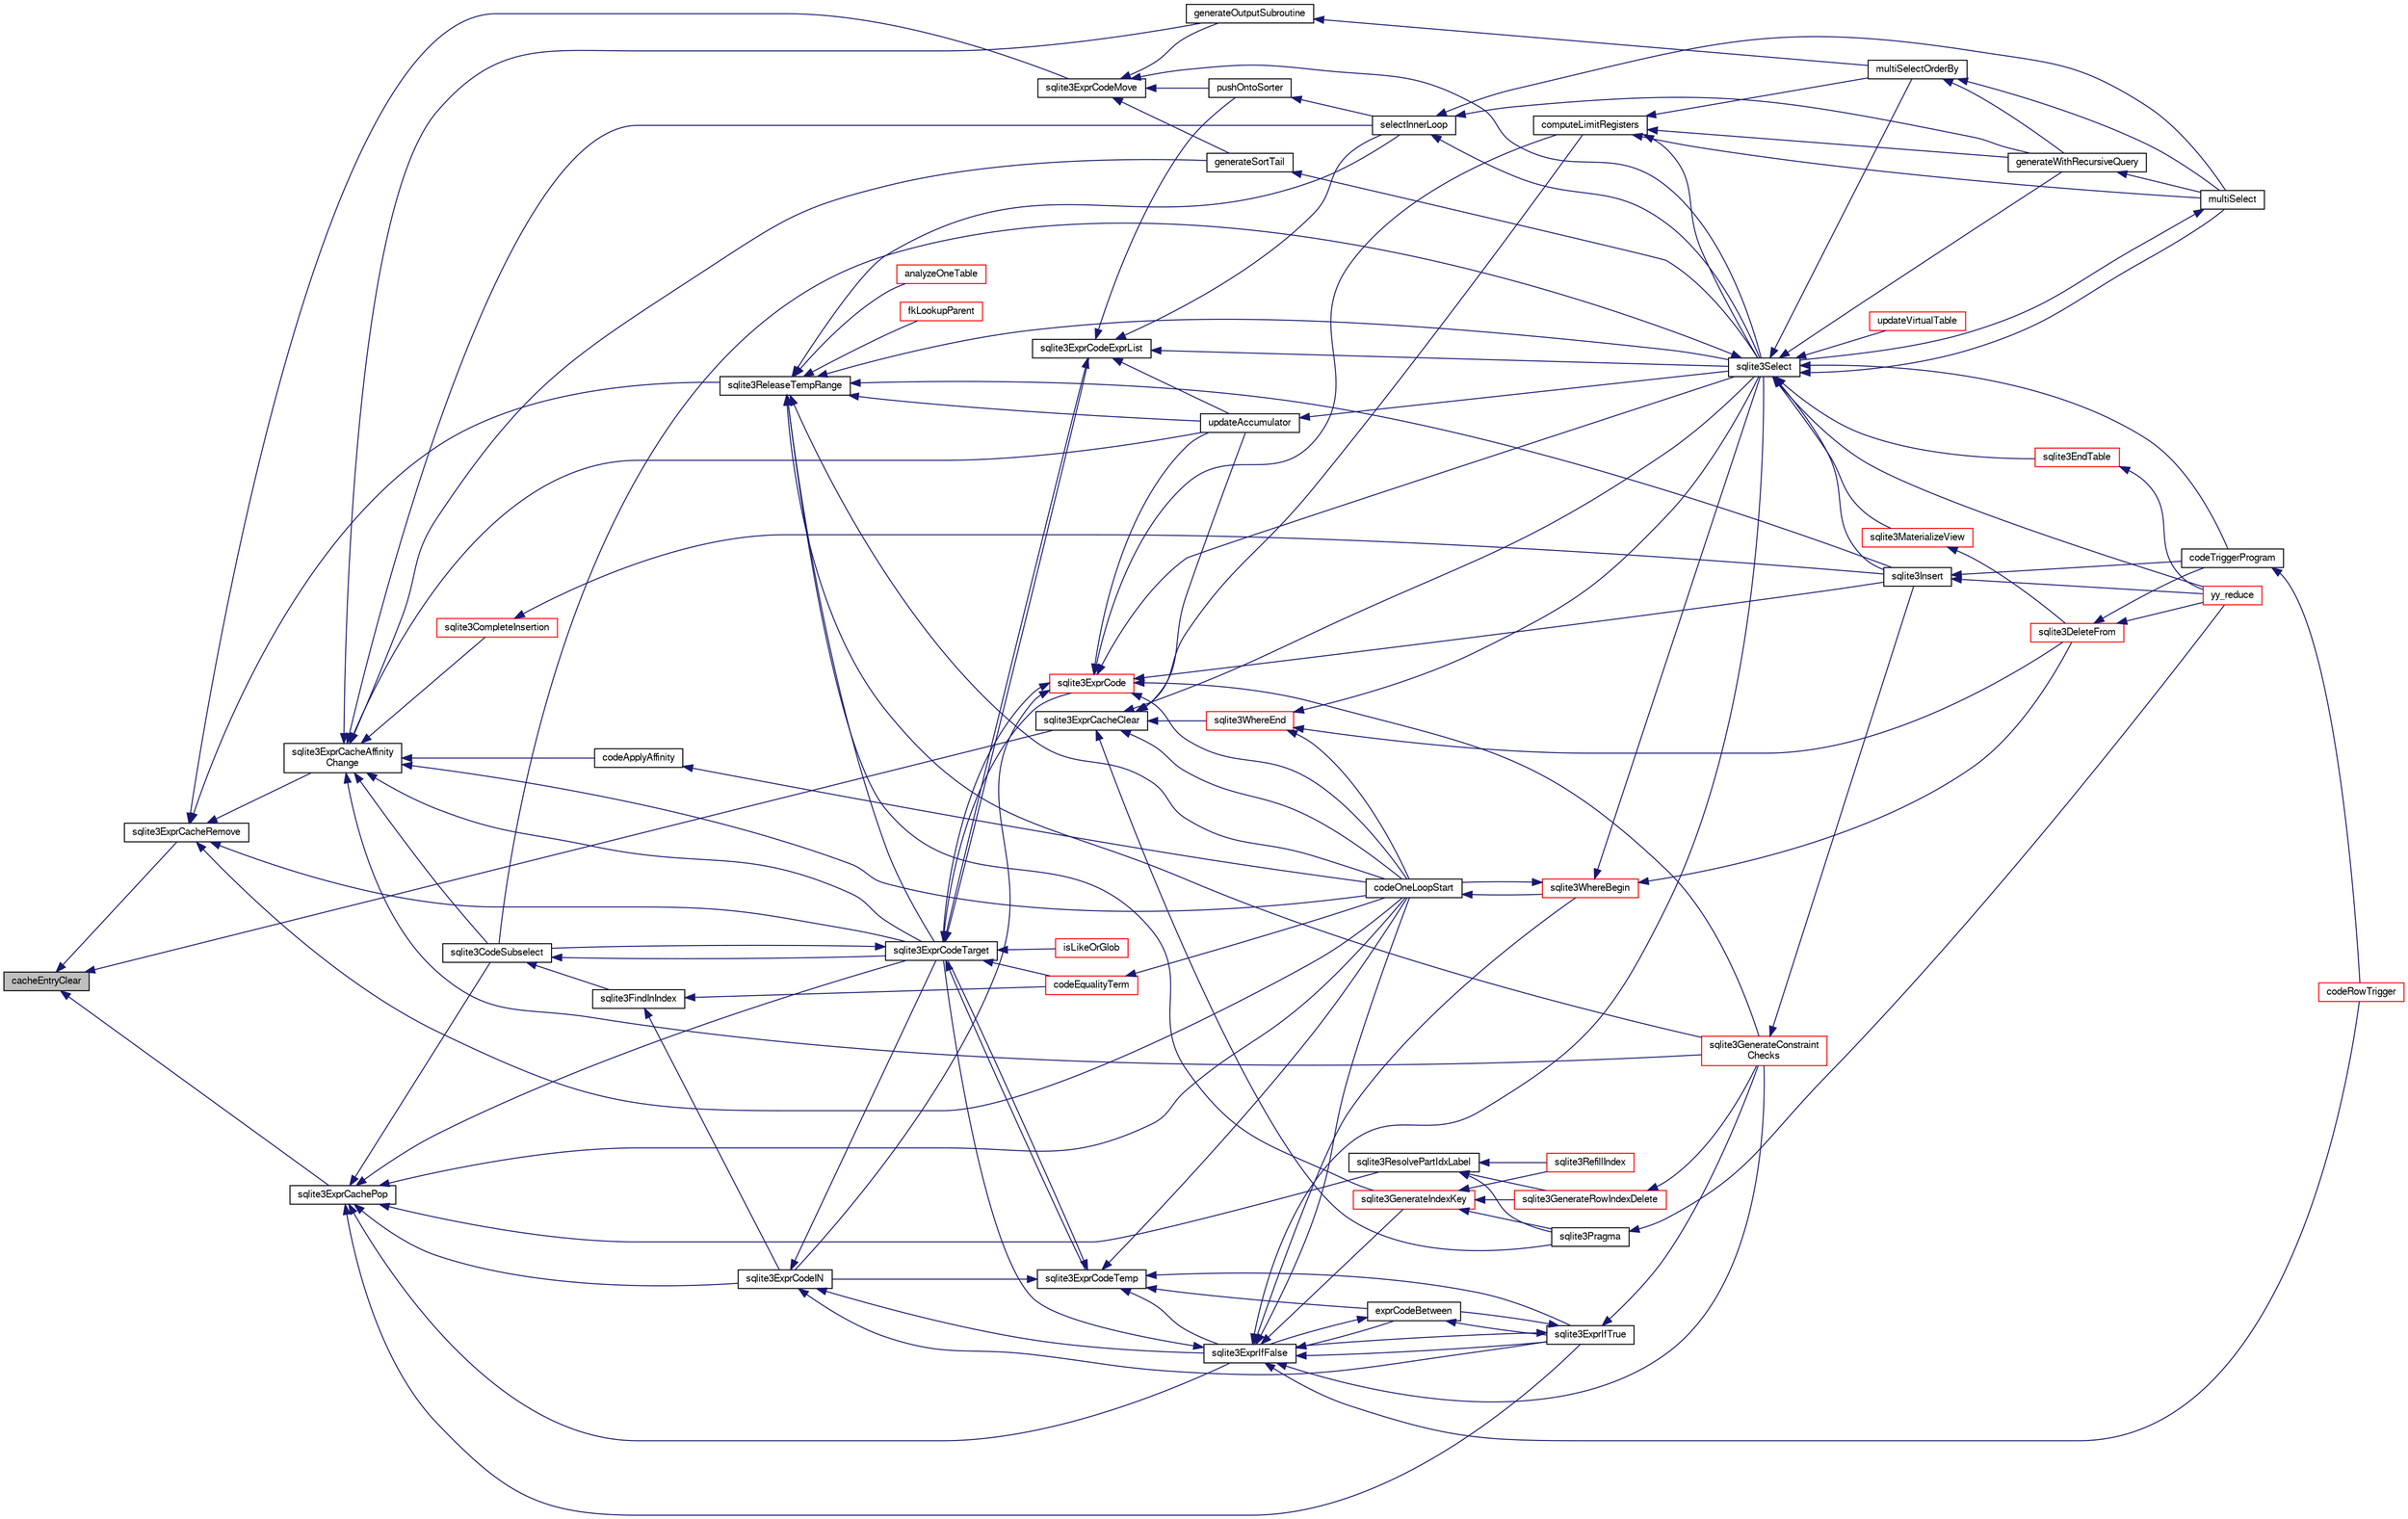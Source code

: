 digraph "cacheEntryClear"
{
  edge [fontname="FreeSans",fontsize="10",labelfontname="FreeSans",labelfontsize="10"];
  node [fontname="FreeSans",fontsize="10",shape=record];
  rankdir="LR";
  Node33700 [label="cacheEntryClear",height=0.2,width=0.4,color="black", fillcolor="grey75", style="filled", fontcolor="black"];
  Node33700 -> Node33701 [dir="back",color="midnightblue",fontsize="10",style="solid",fontname="FreeSans"];
  Node33701 [label="sqlite3ExprCacheRemove",height=0.2,width=0.4,color="black", fillcolor="white", style="filled",URL="$sqlite3_8c.html#a8b53d9568d9b40b6fc39428b3a19bc5d"];
  Node33701 -> Node33702 [dir="back",color="midnightblue",fontsize="10",style="solid",fontname="FreeSans"];
  Node33702 [label="sqlite3ExprCacheAffinity\lChange",height=0.2,width=0.4,color="black", fillcolor="white", style="filled",URL="$sqlite3_8c.html#ae2ddbefd00ac32ed8a46309e7dc19a2e"];
  Node33702 -> Node33703 [dir="back",color="midnightblue",fontsize="10",style="solid",fontname="FreeSans"];
  Node33703 [label="sqlite3CodeSubselect",height=0.2,width=0.4,color="black", fillcolor="white", style="filled",URL="$sqlite3_8c.html#aa69b46d2204a1d1b110107a1be12ee0c"];
  Node33703 -> Node33704 [dir="back",color="midnightblue",fontsize="10",style="solid",fontname="FreeSans"];
  Node33704 [label="sqlite3FindInIndex",height=0.2,width=0.4,color="black", fillcolor="white", style="filled",URL="$sqlite3_8c.html#af7d8c56ab0231f44bb5f87b3fafeffb2"];
  Node33704 -> Node33705 [dir="back",color="midnightblue",fontsize="10",style="solid",fontname="FreeSans"];
  Node33705 [label="sqlite3ExprCodeIN",height=0.2,width=0.4,color="black", fillcolor="white", style="filled",URL="$sqlite3_8c.html#ad9cf4f5b5ffb90c24a4a0900c8626193"];
  Node33705 -> Node33706 [dir="back",color="midnightblue",fontsize="10",style="solid",fontname="FreeSans"];
  Node33706 [label="sqlite3ExprCodeTarget",height=0.2,width=0.4,color="black", fillcolor="white", style="filled",URL="$sqlite3_8c.html#a4f308397a0a3ed299ed31aaa1ae2a293"];
  Node33706 -> Node33703 [dir="back",color="midnightblue",fontsize="10",style="solid",fontname="FreeSans"];
  Node33706 -> Node33707 [dir="back",color="midnightblue",fontsize="10",style="solid",fontname="FreeSans"];
  Node33707 [label="sqlite3ExprCodeTemp",height=0.2,width=0.4,color="black", fillcolor="white", style="filled",URL="$sqlite3_8c.html#a3bc5c1ccb3c5851847e2aeb4a84ae1fc"];
  Node33707 -> Node33705 [dir="back",color="midnightblue",fontsize="10",style="solid",fontname="FreeSans"];
  Node33707 -> Node33706 [dir="back",color="midnightblue",fontsize="10",style="solid",fontname="FreeSans"];
  Node33707 -> Node33708 [dir="back",color="midnightblue",fontsize="10",style="solid",fontname="FreeSans"];
  Node33708 [label="exprCodeBetween",height=0.2,width=0.4,color="black", fillcolor="white", style="filled",URL="$sqlite3_8c.html#abd053493214542bca8f406f42145d173"];
  Node33708 -> Node33709 [dir="back",color="midnightblue",fontsize="10",style="solid",fontname="FreeSans"];
  Node33709 [label="sqlite3ExprIfTrue",height=0.2,width=0.4,color="black", fillcolor="white", style="filled",URL="$sqlite3_8c.html#ad93a55237c23e1b743ab1f59df1a1444"];
  Node33709 -> Node33708 [dir="back",color="midnightblue",fontsize="10",style="solid",fontname="FreeSans"];
  Node33709 -> Node33710 [dir="back",color="midnightblue",fontsize="10",style="solid",fontname="FreeSans"];
  Node33710 [label="sqlite3ExprIfFalse",height=0.2,width=0.4,color="black", fillcolor="white", style="filled",URL="$sqlite3_8c.html#af97ecccb5d56e321e118414b08f65b71"];
  Node33710 -> Node33706 [dir="back",color="midnightblue",fontsize="10",style="solid",fontname="FreeSans"];
  Node33710 -> Node33708 [dir="back",color="midnightblue",fontsize="10",style="solid",fontname="FreeSans"];
  Node33710 -> Node33709 [dir="back",color="midnightblue",fontsize="10",style="solid",fontname="FreeSans"];
  Node33710 -> Node33711 [dir="back",color="midnightblue",fontsize="10",style="solid",fontname="FreeSans"];
  Node33711 [label="sqlite3GenerateIndexKey",height=0.2,width=0.4,color="red", fillcolor="white", style="filled",URL="$sqlite3_8c.html#ab85ac93d5c5e6760f45f07897be7f272"];
  Node33711 -> Node33712 [dir="back",color="midnightblue",fontsize="10",style="solid",fontname="FreeSans"];
  Node33712 [label="sqlite3RefillIndex",height=0.2,width=0.4,color="red", fillcolor="white", style="filled",URL="$sqlite3_8c.html#a17be5b679d9181b961ea9ba4a18d4f80"];
  Node33711 -> Node33723 [dir="back",color="midnightblue",fontsize="10",style="solid",fontname="FreeSans"];
  Node33723 [label="sqlite3GenerateRowIndexDelete",height=0.2,width=0.4,color="red", fillcolor="white", style="filled",URL="$sqlite3_8c.html#a09c23ae08a7c469d62705f067d7a2135"];
  Node33723 -> Node33737 [dir="back",color="midnightblue",fontsize="10",style="solid",fontname="FreeSans"];
  Node33737 [label="sqlite3GenerateConstraint\lChecks",height=0.2,width=0.4,color="red", fillcolor="white", style="filled",URL="$sqlite3_8c.html#aef639c1e6a0c0a67ca6e7690ad931bd2"];
  Node33737 -> Node33735 [dir="back",color="midnightblue",fontsize="10",style="solid",fontname="FreeSans"];
  Node33735 [label="sqlite3Insert",height=0.2,width=0.4,color="black", fillcolor="white", style="filled",URL="$sqlite3_8c.html#a5b17c9c2000bae6bdff8e6be48d7dc2b"];
  Node33735 -> Node33728 [dir="back",color="midnightblue",fontsize="10",style="solid",fontname="FreeSans"];
  Node33728 [label="codeTriggerProgram",height=0.2,width=0.4,color="black", fillcolor="white", style="filled",URL="$sqlite3_8c.html#a120801f59d9281d201d2ff4b2606836e"];
  Node33728 -> Node33729 [dir="back",color="midnightblue",fontsize="10",style="solid",fontname="FreeSans"];
  Node33729 [label="codeRowTrigger",height=0.2,width=0.4,color="red", fillcolor="white", style="filled",URL="$sqlite3_8c.html#a463cea5aaaf388b560b206570a0022fc"];
  Node33735 -> Node33715 [dir="back",color="midnightblue",fontsize="10",style="solid",fontname="FreeSans"];
  Node33715 [label="yy_reduce",height=0.2,width=0.4,color="red", fillcolor="white", style="filled",URL="$sqlite3_8c.html#a7c419a9b25711c666a9a2449ef377f14"];
  Node33711 -> Node33738 [dir="back",color="midnightblue",fontsize="10",style="solid",fontname="FreeSans"];
  Node33738 [label="sqlite3Pragma",height=0.2,width=0.4,color="black", fillcolor="white", style="filled",URL="$sqlite3_8c.html#a111391370f58f8e6a6eca51fd34d62ed"];
  Node33738 -> Node33715 [dir="back",color="midnightblue",fontsize="10",style="solid",fontname="FreeSans"];
  Node33710 -> Node33737 [dir="back",color="midnightblue",fontsize="10",style="solid",fontname="FreeSans"];
  Node33710 -> Node33743 [dir="back",color="midnightblue",fontsize="10",style="solid",fontname="FreeSans"];
  Node33743 [label="sqlite3Select",height=0.2,width=0.4,color="black", fillcolor="white", style="filled",URL="$sqlite3_8c.html#a2465ee8c956209ba4b272477b7c21a45"];
  Node33743 -> Node33703 [dir="back",color="midnightblue",fontsize="10",style="solid",fontname="FreeSans"];
  Node33743 -> Node33718 [dir="back",color="midnightblue",fontsize="10",style="solid",fontname="FreeSans"];
  Node33718 [label="sqlite3EndTable",height=0.2,width=0.4,color="red", fillcolor="white", style="filled",URL="$sqlite3_8c.html#a7b5f2c66c0f0b6f819d970ca389768b0"];
  Node33718 -> Node33715 [dir="back",color="midnightblue",fontsize="10",style="solid",fontname="FreeSans"];
  Node33743 -> Node33744 [dir="back",color="midnightblue",fontsize="10",style="solid",fontname="FreeSans"];
  Node33744 [label="sqlite3MaterializeView",height=0.2,width=0.4,color="red", fillcolor="white", style="filled",URL="$sqlite3_8c.html#a4557984b0b75f998fb0c3f231c9b1def"];
  Node33744 -> Node33725 [dir="back",color="midnightblue",fontsize="10",style="solid",fontname="FreeSans"];
  Node33725 [label="sqlite3DeleteFrom",height=0.2,width=0.4,color="red", fillcolor="white", style="filled",URL="$sqlite3_8c.html#ab9b4b45349188b49eabb23f94608a091"];
  Node33725 -> Node33728 [dir="back",color="midnightblue",fontsize="10",style="solid",fontname="FreeSans"];
  Node33725 -> Node33715 [dir="back",color="midnightblue",fontsize="10",style="solid",fontname="FreeSans"];
  Node33743 -> Node33735 [dir="back",color="midnightblue",fontsize="10",style="solid",fontname="FreeSans"];
  Node33743 -> Node33745 [dir="back",color="midnightblue",fontsize="10",style="solid",fontname="FreeSans"];
  Node33745 [label="generateWithRecursiveQuery",height=0.2,width=0.4,color="black", fillcolor="white", style="filled",URL="$sqlite3_8c.html#ade2c3663fa9c3b9676507984b9483942"];
  Node33745 -> Node33746 [dir="back",color="midnightblue",fontsize="10",style="solid",fontname="FreeSans"];
  Node33746 [label="multiSelect",height=0.2,width=0.4,color="black", fillcolor="white", style="filled",URL="$sqlite3_8c.html#a6456c61f3d9b2389738753cedfa24fa7"];
  Node33746 -> Node33743 [dir="back",color="midnightblue",fontsize="10",style="solid",fontname="FreeSans"];
  Node33743 -> Node33746 [dir="back",color="midnightblue",fontsize="10",style="solid",fontname="FreeSans"];
  Node33743 -> Node33747 [dir="back",color="midnightblue",fontsize="10",style="solid",fontname="FreeSans"];
  Node33747 [label="multiSelectOrderBy",height=0.2,width=0.4,color="black", fillcolor="white", style="filled",URL="$sqlite3_8c.html#afcdb8488c6f4dfdadaf9f04bca35b808"];
  Node33747 -> Node33745 [dir="back",color="midnightblue",fontsize="10",style="solid",fontname="FreeSans"];
  Node33747 -> Node33746 [dir="back",color="midnightblue",fontsize="10",style="solid",fontname="FreeSans"];
  Node33743 -> Node33728 [dir="back",color="midnightblue",fontsize="10",style="solid",fontname="FreeSans"];
  Node33743 -> Node33748 [dir="back",color="midnightblue",fontsize="10",style="solid",fontname="FreeSans"];
  Node33748 [label="updateVirtualTable",height=0.2,width=0.4,color="red", fillcolor="white", style="filled",URL="$sqlite3_8c.html#a740220531db9293c39a2cdd7da3f74e1"];
  Node33743 -> Node33715 [dir="back",color="midnightblue",fontsize="10",style="solid",fontname="FreeSans"];
  Node33710 -> Node33729 [dir="back",color="midnightblue",fontsize="10",style="solid",fontname="FreeSans"];
  Node33710 -> Node33749 [dir="back",color="midnightblue",fontsize="10",style="solid",fontname="FreeSans"];
  Node33749 [label="codeOneLoopStart",height=0.2,width=0.4,color="black", fillcolor="white", style="filled",URL="$sqlite3_8c.html#aa868875120b151c169cc79139ed6e008"];
  Node33749 -> Node33740 [dir="back",color="midnightblue",fontsize="10",style="solid",fontname="FreeSans"];
  Node33740 [label="sqlite3WhereBegin",height=0.2,width=0.4,color="red", fillcolor="white", style="filled",URL="$sqlite3_8c.html#acad049f5c9a96a8118cffd5e5ce89f7c"];
  Node33740 -> Node33725 [dir="back",color="midnightblue",fontsize="10",style="solid",fontname="FreeSans"];
  Node33740 -> Node33743 [dir="back",color="midnightblue",fontsize="10",style="solid",fontname="FreeSans"];
  Node33740 -> Node33749 [dir="back",color="midnightblue",fontsize="10",style="solid",fontname="FreeSans"];
  Node33710 -> Node33740 [dir="back",color="midnightblue",fontsize="10",style="solid",fontname="FreeSans"];
  Node33709 -> Node33737 [dir="back",color="midnightblue",fontsize="10",style="solid",fontname="FreeSans"];
  Node33708 -> Node33710 [dir="back",color="midnightblue",fontsize="10",style="solid",fontname="FreeSans"];
  Node33707 -> Node33709 [dir="back",color="midnightblue",fontsize="10",style="solid",fontname="FreeSans"];
  Node33707 -> Node33710 [dir="back",color="midnightblue",fontsize="10",style="solid",fontname="FreeSans"];
  Node33707 -> Node33749 [dir="back",color="midnightblue",fontsize="10",style="solid",fontname="FreeSans"];
  Node33706 -> Node33750 [dir="back",color="midnightblue",fontsize="10",style="solid",fontname="FreeSans"];
  Node33750 [label="sqlite3ExprCode",height=0.2,width=0.4,color="red", fillcolor="white", style="filled",URL="$sqlite3_8c.html#a75f270fb0b111b86924cca4ea507b417"];
  Node33750 -> Node33705 [dir="back",color="midnightblue",fontsize="10",style="solid",fontname="FreeSans"];
  Node33750 -> Node33706 [dir="back",color="midnightblue",fontsize="10",style="solid",fontname="FreeSans"];
  Node33750 -> Node33735 [dir="back",color="midnightblue",fontsize="10",style="solid",fontname="FreeSans"];
  Node33750 -> Node33737 [dir="back",color="midnightblue",fontsize="10",style="solid",fontname="FreeSans"];
  Node33750 -> Node33757 [dir="back",color="midnightblue",fontsize="10",style="solid",fontname="FreeSans"];
  Node33757 [label="computeLimitRegisters",height=0.2,width=0.4,color="black", fillcolor="white", style="filled",URL="$sqlite3_8c.html#ae9d37055e4905929b6f6cda5461e2f37"];
  Node33757 -> Node33745 [dir="back",color="midnightblue",fontsize="10",style="solid",fontname="FreeSans"];
  Node33757 -> Node33746 [dir="back",color="midnightblue",fontsize="10",style="solid",fontname="FreeSans"];
  Node33757 -> Node33747 [dir="back",color="midnightblue",fontsize="10",style="solid",fontname="FreeSans"];
  Node33757 -> Node33743 [dir="back",color="midnightblue",fontsize="10",style="solid",fontname="FreeSans"];
  Node33750 -> Node33758 [dir="back",color="midnightblue",fontsize="10",style="solid",fontname="FreeSans"];
  Node33758 [label="updateAccumulator",height=0.2,width=0.4,color="black", fillcolor="white", style="filled",URL="$sqlite3_8c.html#a1681660dd3ecd50c8727d6e56a537bd9"];
  Node33758 -> Node33743 [dir="back",color="midnightblue",fontsize="10",style="solid",fontname="FreeSans"];
  Node33750 -> Node33743 [dir="back",color="midnightblue",fontsize="10",style="solid",fontname="FreeSans"];
  Node33750 -> Node33749 [dir="back",color="midnightblue",fontsize="10",style="solid",fontname="FreeSans"];
  Node33706 -> Node33759 [dir="back",color="midnightblue",fontsize="10",style="solid",fontname="FreeSans"];
  Node33759 [label="sqlite3ExprCodeExprList",height=0.2,width=0.4,color="black", fillcolor="white", style="filled",URL="$sqlite3_8c.html#a05b2b3dc3de7565de24eb3a2ff4e9566"];
  Node33759 -> Node33706 [dir="back",color="midnightblue",fontsize="10",style="solid",fontname="FreeSans"];
  Node33759 -> Node33760 [dir="back",color="midnightblue",fontsize="10",style="solid",fontname="FreeSans"];
  Node33760 [label="pushOntoSorter",height=0.2,width=0.4,color="black", fillcolor="white", style="filled",URL="$sqlite3_8c.html#a4555397beb584a386e7739cf022a6651"];
  Node33760 -> Node33761 [dir="back",color="midnightblue",fontsize="10",style="solid",fontname="FreeSans"];
  Node33761 [label="selectInnerLoop",height=0.2,width=0.4,color="black", fillcolor="white", style="filled",URL="$sqlite3_8c.html#ababe0933661ebe67eb0e6074bb1fd411"];
  Node33761 -> Node33745 [dir="back",color="midnightblue",fontsize="10",style="solid",fontname="FreeSans"];
  Node33761 -> Node33746 [dir="back",color="midnightblue",fontsize="10",style="solid",fontname="FreeSans"];
  Node33761 -> Node33743 [dir="back",color="midnightblue",fontsize="10",style="solid",fontname="FreeSans"];
  Node33759 -> Node33761 [dir="back",color="midnightblue",fontsize="10",style="solid",fontname="FreeSans"];
  Node33759 -> Node33758 [dir="back",color="midnightblue",fontsize="10",style="solid",fontname="FreeSans"];
  Node33759 -> Node33743 [dir="back",color="midnightblue",fontsize="10",style="solid",fontname="FreeSans"];
  Node33706 -> Node33762 [dir="back",color="midnightblue",fontsize="10",style="solid",fontname="FreeSans"];
  Node33762 [label="isLikeOrGlob",height=0.2,width=0.4,color="red", fillcolor="white", style="filled",URL="$sqlite3_8c.html#a6c38e495198bf8976f68d1a6ebd74a50"];
  Node33706 -> Node33771 [dir="back",color="midnightblue",fontsize="10",style="solid",fontname="FreeSans"];
  Node33771 [label="codeEqualityTerm",height=0.2,width=0.4,color="red", fillcolor="white", style="filled",URL="$sqlite3_8c.html#ad88a57073f031452c9843e97f15acc47"];
  Node33771 -> Node33749 [dir="back",color="midnightblue",fontsize="10",style="solid",fontname="FreeSans"];
  Node33705 -> Node33709 [dir="back",color="midnightblue",fontsize="10",style="solid",fontname="FreeSans"];
  Node33705 -> Node33710 [dir="back",color="midnightblue",fontsize="10",style="solid",fontname="FreeSans"];
  Node33704 -> Node33771 [dir="back",color="midnightblue",fontsize="10",style="solid",fontname="FreeSans"];
  Node33703 -> Node33706 [dir="back",color="midnightblue",fontsize="10",style="solid",fontname="FreeSans"];
  Node33702 -> Node33706 [dir="back",color="midnightblue",fontsize="10",style="solid",fontname="FreeSans"];
  Node33702 -> Node33737 [dir="back",color="midnightblue",fontsize="10",style="solid",fontname="FreeSans"];
  Node33702 -> Node33773 [dir="back",color="midnightblue",fontsize="10",style="solid",fontname="FreeSans"];
  Node33773 [label="sqlite3CompleteInsertion",height=0.2,width=0.4,color="red", fillcolor="white", style="filled",URL="$sqlite3_8c.html#a782d99c5a597a450d4361d87d93e59f5"];
  Node33773 -> Node33735 [dir="back",color="midnightblue",fontsize="10",style="solid",fontname="FreeSans"];
  Node33702 -> Node33761 [dir="back",color="midnightblue",fontsize="10",style="solid",fontname="FreeSans"];
  Node33702 -> Node33774 [dir="back",color="midnightblue",fontsize="10",style="solid",fontname="FreeSans"];
  Node33774 [label="generateSortTail",height=0.2,width=0.4,color="black", fillcolor="white", style="filled",URL="$sqlite3_8c.html#a765aecda0868f07068f466b0ad2a103e"];
  Node33774 -> Node33743 [dir="back",color="midnightblue",fontsize="10",style="solid",fontname="FreeSans"];
  Node33702 -> Node33775 [dir="back",color="midnightblue",fontsize="10",style="solid",fontname="FreeSans"];
  Node33775 [label="generateOutputSubroutine",height=0.2,width=0.4,color="black", fillcolor="white", style="filled",URL="$sqlite3_8c.html#a726cb50d2916b29ad5dc1e51f635af25"];
  Node33775 -> Node33747 [dir="back",color="midnightblue",fontsize="10",style="solid",fontname="FreeSans"];
  Node33702 -> Node33758 [dir="back",color="midnightblue",fontsize="10",style="solid",fontname="FreeSans"];
  Node33702 -> Node33776 [dir="back",color="midnightblue",fontsize="10",style="solid",fontname="FreeSans"];
  Node33776 [label="codeApplyAffinity",height=0.2,width=0.4,color="black", fillcolor="white", style="filled",URL="$sqlite3_8c.html#a3b3a683e750abead3da9b53dd7d373d4"];
  Node33776 -> Node33749 [dir="back",color="midnightblue",fontsize="10",style="solid",fontname="FreeSans"];
  Node33702 -> Node33749 [dir="back",color="midnightblue",fontsize="10",style="solid",fontname="FreeSans"];
  Node33701 -> Node33777 [dir="back",color="midnightblue",fontsize="10",style="solid",fontname="FreeSans"];
  Node33777 [label="sqlite3ExprCodeMove",height=0.2,width=0.4,color="black", fillcolor="white", style="filled",URL="$sqlite3_8c.html#a4af6a1789acfaec0521b5f2013f04de7"];
  Node33777 -> Node33760 [dir="back",color="midnightblue",fontsize="10",style="solid",fontname="FreeSans"];
  Node33777 -> Node33774 [dir="back",color="midnightblue",fontsize="10",style="solid",fontname="FreeSans"];
  Node33777 -> Node33775 [dir="back",color="midnightblue",fontsize="10",style="solid",fontname="FreeSans"];
  Node33777 -> Node33743 [dir="back",color="midnightblue",fontsize="10",style="solid",fontname="FreeSans"];
  Node33701 -> Node33706 [dir="back",color="midnightblue",fontsize="10",style="solid",fontname="FreeSans"];
  Node33701 -> Node33778 [dir="back",color="midnightblue",fontsize="10",style="solid",fontname="FreeSans"];
  Node33778 [label="sqlite3ReleaseTempRange",height=0.2,width=0.4,color="black", fillcolor="white", style="filled",URL="$sqlite3_8c.html#ac6e5c116ee77134890c274aeeef6196d"];
  Node33778 -> Node33706 [dir="back",color="midnightblue",fontsize="10",style="solid",fontname="FreeSans"];
  Node33778 -> Node33779 [dir="back",color="midnightblue",fontsize="10",style="solid",fontname="FreeSans"];
  Node33779 [label="analyzeOneTable",height=0.2,width=0.4,color="red", fillcolor="white", style="filled",URL="$sqlite3_8c.html#a31d4182bf855943a5d0526dbb4987803"];
  Node33778 -> Node33711 [dir="back",color="midnightblue",fontsize="10",style="solid",fontname="FreeSans"];
  Node33778 -> Node33783 [dir="back",color="midnightblue",fontsize="10",style="solid",fontname="FreeSans"];
  Node33783 [label="fkLookupParent",height=0.2,width=0.4,color="red", fillcolor="white", style="filled",URL="$sqlite3_8c.html#ac7b0111b1d2e3305a38874a645a86d06"];
  Node33778 -> Node33735 [dir="back",color="midnightblue",fontsize="10",style="solid",fontname="FreeSans"];
  Node33778 -> Node33737 [dir="back",color="midnightblue",fontsize="10",style="solid",fontname="FreeSans"];
  Node33778 -> Node33761 [dir="back",color="midnightblue",fontsize="10",style="solid",fontname="FreeSans"];
  Node33778 -> Node33758 [dir="back",color="midnightblue",fontsize="10",style="solid",fontname="FreeSans"];
  Node33778 -> Node33743 [dir="back",color="midnightblue",fontsize="10",style="solid",fontname="FreeSans"];
  Node33778 -> Node33749 [dir="back",color="midnightblue",fontsize="10",style="solid",fontname="FreeSans"];
  Node33701 -> Node33749 [dir="back",color="midnightblue",fontsize="10",style="solid",fontname="FreeSans"];
  Node33700 -> Node33784 [dir="back",color="midnightblue",fontsize="10",style="solid",fontname="FreeSans"];
  Node33784 [label="sqlite3ExprCachePop",height=0.2,width=0.4,color="black", fillcolor="white", style="filled",URL="$sqlite3_8c.html#afc801698332f063ac2e24fa5856939c6"];
  Node33784 -> Node33703 [dir="back",color="midnightblue",fontsize="10",style="solid",fontname="FreeSans"];
  Node33784 -> Node33705 [dir="back",color="midnightblue",fontsize="10",style="solid",fontname="FreeSans"];
  Node33784 -> Node33706 [dir="back",color="midnightblue",fontsize="10",style="solid",fontname="FreeSans"];
  Node33784 -> Node33709 [dir="back",color="midnightblue",fontsize="10",style="solid",fontname="FreeSans"];
  Node33784 -> Node33710 [dir="back",color="midnightblue",fontsize="10",style="solid",fontname="FreeSans"];
  Node33784 -> Node33785 [dir="back",color="midnightblue",fontsize="10",style="solid",fontname="FreeSans"];
  Node33785 [label="sqlite3ResolvePartIdxLabel",height=0.2,width=0.4,color="black", fillcolor="white", style="filled",URL="$sqlite3_8c.html#ad382e31f9ce406ca98bf25e916d32e11"];
  Node33785 -> Node33712 [dir="back",color="midnightblue",fontsize="10",style="solid",fontname="FreeSans"];
  Node33785 -> Node33723 [dir="back",color="midnightblue",fontsize="10",style="solid",fontname="FreeSans"];
  Node33785 -> Node33738 [dir="back",color="midnightblue",fontsize="10",style="solid",fontname="FreeSans"];
  Node33784 -> Node33749 [dir="back",color="midnightblue",fontsize="10",style="solid",fontname="FreeSans"];
  Node33700 -> Node33786 [dir="back",color="midnightblue",fontsize="10",style="solid",fontname="FreeSans"];
  Node33786 [label="sqlite3ExprCacheClear",height=0.2,width=0.4,color="black", fillcolor="white", style="filled",URL="$sqlite3_8c.html#abd85a03e522c9727ef34b43c3144373f"];
  Node33786 -> Node33738 [dir="back",color="midnightblue",fontsize="10",style="solid",fontname="FreeSans"];
  Node33786 -> Node33757 [dir="back",color="midnightblue",fontsize="10",style="solid",fontname="FreeSans"];
  Node33786 -> Node33758 [dir="back",color="midnightblue",fontsize="10",style="solid",fontname="FreeSans"];
  Node33786 -> Node33743 [dir="back",color="midnightblue",fontsize="10",style="solid",fontname="FreeSans"];
  Node33786 -> Node33749 [dir="back",color="midnightblue",fontsize="10",style="solid",fontname="FreeSans"];
  Node33786 -> Node33787 [dir="back",color="midnightblue",fontsize="10",style="solid",fontname="FreeSans"];
  Node33787 [label="sqlite3WhereEnd",height=0.2,width=0.4,color="red", fillcolor="white", style="filled",URL="$sqlite3_8c.html#af95a57bac2421101d85440934cc5043e"];
  Node33787 -> Node33725 [dir="back",color="midnightblue",fontsize="10",style="solid",fontname="FreeSans"];
  Node33787 -> Node33743 [dir="back",color="midnightblue",fontsize="10",style="solid",fontname="FreeSans"];
  Node33787 -> Node33749 [dir="back",color="midnightblue",fontsize="10",style="solid",fontname="FreeSans"];
}

